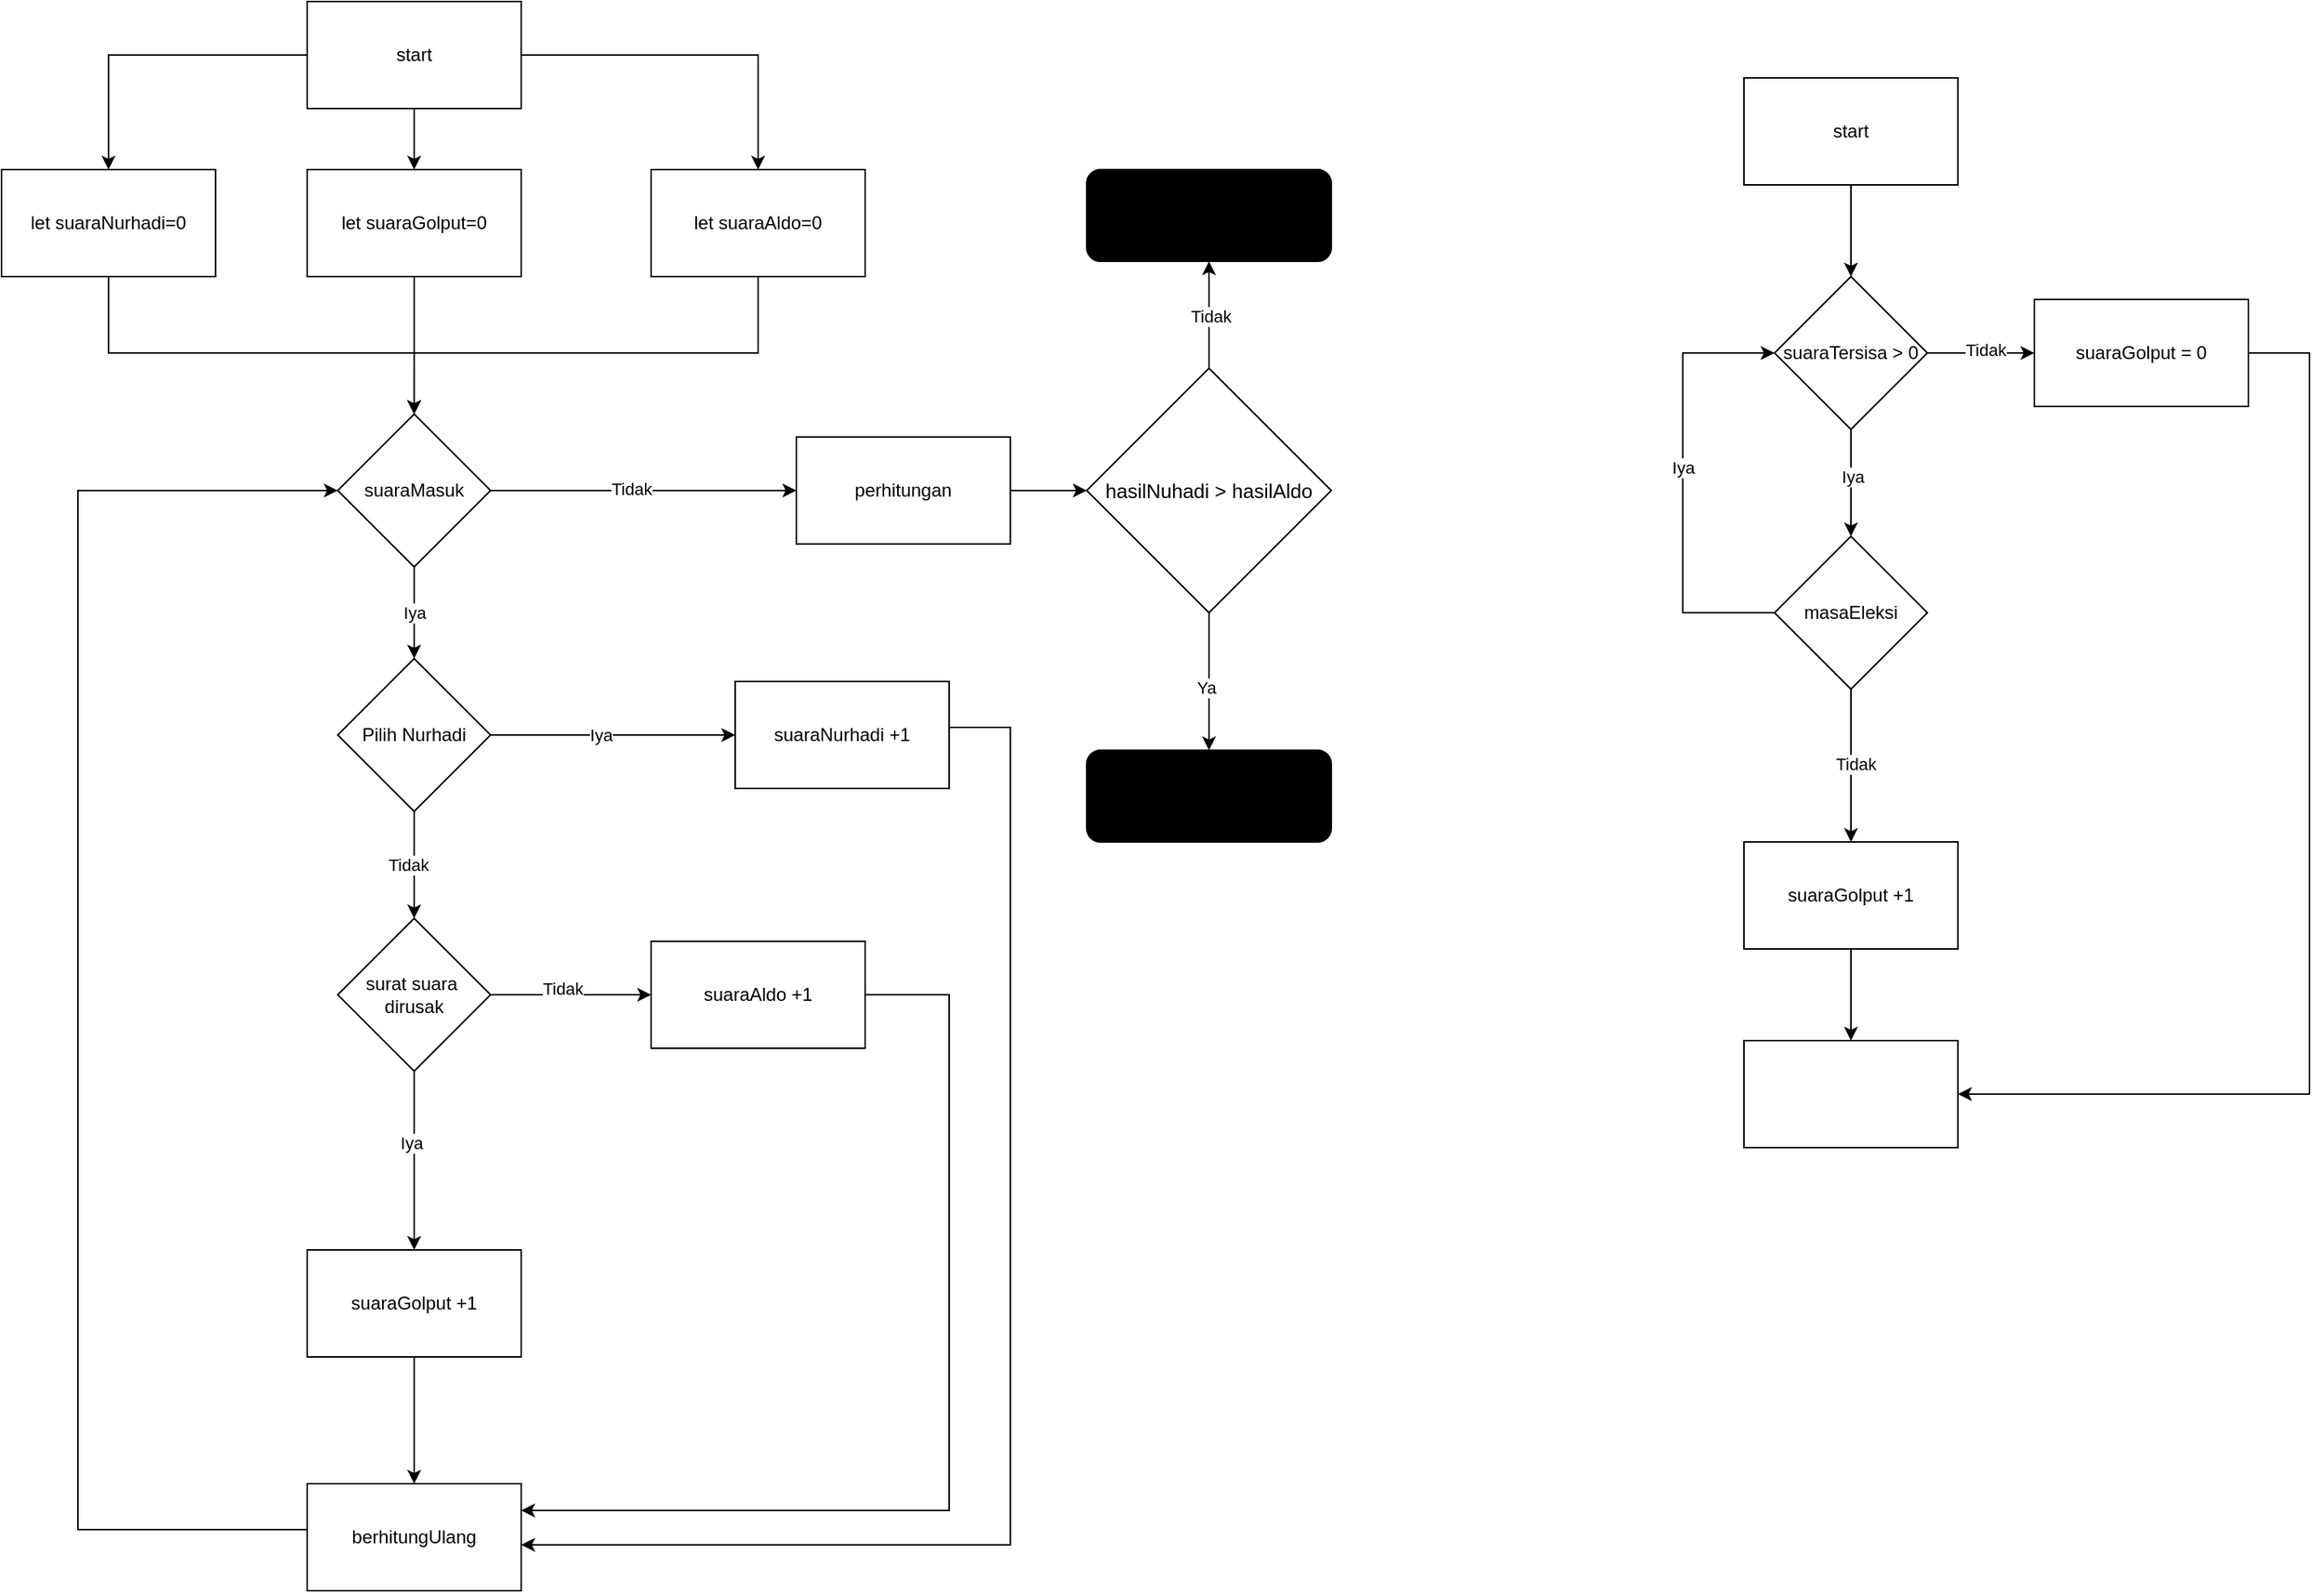 <mxfile version="26.2.8">
  <diagram name="Halaman-1" id="vyZLwoCj5-t8v7ZURkhA">
    <mxGraphModel dx="1354" dy="853" grid="1" gridSize="10" guides="1" tooltips="1" connect="1" arrows="1" fold="1" page="1" pageScale="1" pageWidth="1654" pageHeight="1169" math="0" shadow="0">
      <root>
        <mxCell id="0" />
        <mxCell id="1" parent="0" />
        <mxCell id="YbyOzePQaVwtb7WUy6Pw-40" style="edgeStyle=orthogonalEdgeStyle;rounded=0;orthogonalLoop=1;jettySize=auto;html=1;entryX=0.5;entryY=0;entryDx=0;entryDy=0;" edge="1" parent="1" source="YbyOzePQaVwtb7WUy6Pw-1" target="YbyOzePQaVwtb7WUy6Pw-37">
          <mxGeometry relative="1" as="geometry" />
        </mxCell>
        <mxCell id="YbyOzePQaVwtb7WUy6Pw-41" style="edgeStyle=orthogonalEdgeStyle;rounded=0;orthogonalLoop=1;jettySize=auto;html=1;entryX=0.5;entryY=0;entryDx=0;entryDy=0;" edge="1" parent="1" source="YbyOzePQaVwtb7WUy6Pw-1" target="YbyOzePQaVwtb7WUy6Pw-36">
          <mxGeometry relative="1" as="geometry" />
        </mxCell>
        <mxCell id="YbyOzePQaVwtb7WUy6Pw-85" style="edgeStyle=orthogonalEdgeStyle;rounded=0;orthogonalLoop=1;jettySize=auto;html=1;entryX=0.5;entryY=0;entryDx=0;entryDy=0;" edge="1" parent="1" source="YbyOzePQaVwtb7WUy6Pw-1" target="YbyOzePQaVwtb7WUy6Pw-81">
          <mxGeometry relative="1" as="geometry" />
        </mxCell>
        <mxCell id="YbyOzePQaVwtb7WUy6Pw-1" value="start" style="rounded=0;whiteSpace=wrap;html=1;fillColor=light-dark(#FFFFFF,#F6F6F6);fontColor=light-dark(#000000,#000000);" vertex="1" parent="1">
          <mxGeometry x="219.97" y="10" width="140" height="70" as="geometry" />
        </mxCell>
        <mxCell id="YbyOzePQaVwtb7WUy6Pw-31" style="edgeStyle=orthogonalEdgeStyle;rounded=0;orthogonalLoop=1;jettySize=auto;html=1;exitX=1;exitY=0.5;exitDx=0;exitDy=0;entryX=0;entryY=0.5;entryDx=0;entryDy=0;" edge="1" parent="1" source="YbyOzePQaVwtb7WUy6Pw-43" target="YbyOzePQaVwtb7WUy6Pw-104">
          <mxGeometry relative="1" as="geometry">
            <mxPoint x="349.97" y="355" as="sourcePoint" />
            <mxPoint x="500" y="330" as="targetPoint" />
            <Array as="points" />
          </mxGeometry>
        </mxCell>
        <mxCell id="YbyOzePQaVwtb7WUy6Pw-44" value="tidak" style="edgeLabel;html=1;align=center;verticalAlign=middle;resizable=0;points=[];" vertex="1" connectable="0" parent="YbyOzePQaVwtb7WUy6Pw-31">
          <mxGeometry x="-0.082" y="3" relative="1" as="geometry">
            <mxPoint as="offset" />
          </mxGeometry>
        </mxCell>
        <mxCell id="YbyOzePQaVwtb7WUy6Pw-45" value="Tidak" style="edgeLabel;html=1;align=center;verticalAlign=middle;resizable=0;points=[];" vertex="1" connectable="0" parent="YbyOzePQaVwtb7WUy6Pw-31">
          <mxGeometry x="-0.082" y="1" relative="1" as="geometry">
            <mxPoint as="offset" />
          </mxGeometry>
        </mxCell>
        <mxCell id="YbyOzePQaVwtb7WUy6Pw-33" style="edgeStyle=orthogonalEdgeStyle;rounded=0;orthogonalLoop=1;jettySize=auto;html=1;entryX=0.5;entryY=0;entryDx=0;entryDy=0;exitX=0.5;exitY=1;exitDx=0;exitDy=0;" edge="1" parent="1" source="YbyOzePQaVwtb7WUy6Pw-43" target="YbyOzePQaVwtb7WUy6Pw-4">
          <mxGeometry relative="1" as="geometry">
            <mxPoint x="280" y="390" as="sourcePoint" />
            <mxPoint x="289.97" y="430" as="targetPoint" />
          </mxGeometry>
        </mxCell>
        <mxCell id="YbyOzePQaVwtb7WUy6Pw-34" value="Iya" style="edgeLabel;html=1;align=center;verticalAlign=middle;resizable=0;points=[];" vertex="1" connectable="0" parent="YbyOzePQaVwtb7WUy6Pw-33">
          <mxGeometry x="0.008" relative="1" as="geometry">
            <mxPoint as="offset" />
          </mxGeometry>
        </mxCell>
        <mxCell id="YbyOzePQaVwtb7WUy6Pw-9" style="edgeStyle=orthogonalEdgeStyle;rounded=0;orthogonalLoop=1;jettySize=auto;html=1;entryX=0;entryY=0.5;entryDx=0;entryDy=0;" edge="1" parent="1" source="YbyOzePQaVwtb7WUy6Pw-4" target="YbyOzePQaVwtb7WUy6Pw-8">
          <mxGeometry relative="1" as="geometry" />
        </mxCell>
        <mxCell id="YbyOzePQaVwtb7WUy6Pw-12" value="Iya" style="edgeLabel;html=1;align=center;verticalAlign=middle;resizable=0;points=[];" vertex="1" connectable="0" parent="YbyOzePQaVwtb7WUy6Pw-9">
          <mxGeometry x="-0.1" relative="1" as="geometry">
            <mxPoint as="offset" />
          </mxGeometry>
        </mxCell>
        <mxCell id="YbyOzePQaVwtb7WUy6Pw-10" style="edgeStyle=orthogonalEdgeStyle;rounded=0;orthogonalLoop=1;jettySize=auto;html=1;entryX=0.5;entryY=0;entryDx=0;entryDy=0;" edge="1" parent="1" source="YbyOzePQaVwtb7WUy6Pw-4" target="YbyOzePQaVwtb7WUy6Pw-5">
          <mxGeometry relative="1" as="geometry" />
        </mxCell>
        <mxCell id="YbyOzePQaVwtb7WUy6Pw-11" value="Tidak" style="edgeLabel;html=1;align=center;verticalAlign=middle;resizable=0;points=[];" vertex="1" connectable="0" parent="YbyOzePQaVwtb7WUy6Pw-10">
          <mxGeometry y="-4" relative="1" as="geometry">
            <mxPoint as="offset" />
          </mxGeometry>
        </mxCell>
        <mxCell id="YbyOzePQaVwtb7WUy6Pw-4" value="Pilih Nurhadi" style="rhombus;whiteSpace=wrap;html=1;fillColor=light-dark(#FFFFFF,#FFFFFF);fontColor=light-dark(#000000,#0F0F0F);" vertex="1" parent="1">
          <mxGeometry x="239.97" y="440" width="100" height="100" as="geometry" />
        </mxCell>
        <mxCell id="YbyOzePQaVwtb7WUy6Pw-14" style="edgeStyle=orthogonalEdgeStyle;rounded=0;orthogonalLoop=1;jettySize=auto;html=1;entryX=0.5;entryY=0;entryDx=0;entryDy=0;" edge="1" parent="1" source="YbyOzePQaVwtb7WUy6Pw-5" target="YbyOzePQaVwtb7WUy6Pw-13">
          <mxGeometry relative="1" as="geometry" />
        </mxCell>
        <mxCell id="YbyOzePQaVwtb7WUy6Pw-46" value="Iya" style="edgeLabel;html=1;align=center;verticalAlign=middle;resizable=0;points=[];" vertex="1" connectable="0" parent="YbyOzePQaVwtb7WUy6Pw-14">
          <mxGeometry x="-0.207" y="-2" relative="1" as="geometry">
            <mxPoint as="offset" />
          </mxGeometry>
        </mxCell>
        <mxCell id="YbyOzePQaVwtb7WUy6Pw-87" style="edgeStyle=orthogonalEdgeStyle;rounded=0;orthogonalLoop=1;jettySize=auto;html=1;entryX=0;entryY=0.5;entryDx=0;entryDy=0;" edge="1" parent="1" source="YbyOzePQaVwtb7WUy6Pw-5" target="YbyOzePQaVwtb7WUy6Pw-86">
          <mxGeometry relative="1" as="geometry" />
        </mxCell>
        <mxCell id="YbyOzePQaVwtb7WUy6Pw-91" value="Tidak" style="edgeLabel;html=1;align=center;verticalAlign=middle;resizable=0;points=[];" vertex="1" connectable="0" parent="YbyOzePQaVwtb7WUy6Pw-87">
          <mxGeometry x="-0.119" y="4" relative="1" as="geometry">
            <mxPoint as="offset" />
          </mxGeometry>
        </mxCell>
        <mxCell id="YbyOzePQaVwtb7WUy6Pw-5" value="surat suara&amp;nbsp; dirusak" style="rhombus;whiteSpace=wrap;html=1;fillColor=light-dark(#FFFFFF,#FFFFFF);fontColor=light-dark(#000000,#0F0F0F);" vertex="1" parent="1">
          <mxGeometry x="239.97" y="610" width="100" height="100" as="geometry" />
        </mxCell>
        <mxCell id="YbyOzePQaVwtb7WUy6Pw-8" value="suaraNurhadi +1" style="rounded=0;whiteSpace=wrap;html=1;fillColor=light-dark(#FFFFFF,#FFFFFF);fontColor=light-dark(#000000,#000000);" vertex="1" parent="1">
          <mxGeometry x="500" y="455" width="140" height="70" as="geometry" />
        </mxCell>
        <mxCell id="YbyOzePQaVwtb7WUy6Pw-16" style="edgeStyle=orthogonalEdgeStyle;rounded=0;orthogonalLoop=1;jettySize=auto;html=1;entryX=0.5;entryY=0;entryDx=0;entryDy=0;" edge="1" parent="1" source="YbyOzePQaVwtb7WUy6Pw-13" target="YbyOzePQaVwtb7WUy6Pw-15">
          <mxGeometry relative="1" as="geometry" />
        </mxCell>
        <mxCell id="YbyOzePQaVwtb7WUy6Pw-13" value="suaraGolput +1" style="rounded=0;whiteSpace=wrap;html=1;fillColor=light-dark(#FFFFFF,#FFFFFF);fontColor=light-dark(#000000,#000000);" vertex="1" parent="1">
          <mxGeometry x="219.97" y="827" width="140" height="70" as="geometry" />
        </mxCell>
        <mxCell id="YbyOzePQaVwtb7WUy6Pw-18" style="edgeStyle=orthogonalEdgeStyle;rounded=0;orthogonalLoop=1;jettySize=auto;html=1;entryX=0;entryY=0.5;entryDx=0;entryDy=0;exitX=0;exitY=0.5;exitDx=0;exitDy=0;" edge="1" parent="1" source="YbyOzePQaVwtb7WUy6Pw-15" target="YbyOzePQaVwtb7WUy6Pw-43">
          <mxGeometry relative="1" as="geometry">
            <mxPoint x="269.94" y="1010" as="sourcePoint" />
            <mxPoint x="229.94" y="330" as="targetPoint" />
            <Array as="points">
              <mxPoint x="220" y="1010" />
              <mxPoint x="70" y="1010" />
              <mxPoint x="70" y="330" />
            </Array>
          </mxGeometry>
        </mxCell>
        <mxCell id="YbyOzePQaVwtb7WUy6Pw-15" value="berhitungUlang" style="rounded=0;whiteSpace=wrap;html=1;fillColor=light-dark(#FFFFFF,#FFFFFF);fontColor=light-dark(#000000,#000000);" vertex="1" parent="1">
          <mxGeometry x="219.97" y="980" width="140" height="70" as="geometry" />
        </mxCell>
        <mxCell id="YbyOzePQaVwtb7WUy6Pw-17" style="edgeStyle=orthogonalEdgeStyle;rounded=0;orthogonalLoop=1;jettySize=auto;html=1;" edge="1" parent="1" source="YbyOzePQaVwtb7WUy6Pw-8">
          <mxGeometry relative="1" as="geometry">
            <mxPoint x="360" y="1020" as="targetPoint" />
            <Array as="points">
              <mxPoint x="680" y="485" />
              <mxPoint x="680" y="1020" />
            </Array>
          </mxGeometry>
        </mxCell>
        <mxCell id="YbyOzePQaVwtb7WUy6Pw-83" style="edgeStyle=orthogonalEdgeStyle;rounded=0;orthogonalLoop=1;jettySize=auto;html=1;entryX=0.5;entryY=0;entryDx=0;entryDy=0;" edge="1" parent="1" source="YbyOzePQaVwtb7WUy6Pw-36" target="YbyOzePQaVwtb7WUy6Pw-43">
          <mxGeometry relative="1" as="geometry">
            <Array as="points">
              <mxPoint x="90" y="240" />
              <mxPoint x="290" y="240" />
            </Array>
          </mxGeometry>
        </mxCell>
        <mxCell id="YbyOzePQaVwtb7WUy6Pw-36" value="let suaraNurhadi=0" style="rounded=0;whiteSpace=wrap;html=1;fillColor=light-dark(#FFFFFF,#FFFFFF);fontColor=light-dark(#000000,#000000);" vertex="1" parent="1">
          <mxGeometry x="20" y="120" width="140" height="70" as="geometry" />
        </mxCell>
        <mxCell id="YbyOzePQaVwtb7WUy6Pw-82" style="edgeStyle=orthogonalEdgeStyle;rounded=0;orthogonalLoop=1;jettySize=auto;html=1;entryX=0.5;entryY=0;entryDx=0;entryDy=0;" edge="1" parent="1" source="YbyOzePQaVwtb7WUy6Pw-37" target="YbyOzePQaVwtb7WUy6Pw-43">
          <mxGeometry relative="1" as="geometry">
            <Array as="points">
              <mxPoint x="515" y="240" />
              <mxPoint x="290" y="240" />
            </Array>
          </mxGeometry>
        </mxCell>
        <mxCell id="YbyOzePQaVwtb7WUy6Pw-37" value="let suaraAldo=0" style="rounded=0;whiteSpace=wrap;html=1;fillColor=light-dark(#FFFFFF,#FFFFFF);fontColor=light-dark(#000000,#000000);" vertex="1" parent="1">
          <mxGeometry x="445" y="120" width="140" height="70" as="geometry" />
        </mxCell>
        <mxCell id="YbyOzePQaVwtb7WUy6Pw-43" value="suaraMasuk" style="rhombus;whiteSpace=wrap;html=1;fillColor=light-dark(#FFFFFF,#FFFFFF);fontColor=light-dark(#000000,#0F0F0F);" vertex="1" parent="1">
          <mxGeometry x="239.97" y="280" width="100" height="100" as="geometry" />
        </mxCell>
        <mxCell id="YbyOzePQaVwtb7WUy6Pw-59" style="edgeStyle=orthogonalEdgeStyle;rounded=0;orthogonalLoop=1;jettySize=auto;html=1;entryX=0.5;entryY=0;entryDx=0;entryDy=0;" edge="1" parent="1" source="YbyOzePQaVwtb7WUy6Pw-52" target="YbyOzePQaVwtb7WUy6Pw-53">
          <mxGeometry relative="1" as="geometry" />
        </mxCell>
        <mxCell id="YbyOzePQaVwtb7WUy6Pw-52" value="start" style="rounded=0;whiteSpace=wrap;html=1;fillColor=light-dark(#FFFFFF,#F6F6F6);fontColor=light-dark(#000000,#000000);" vertex="1" parent="1">
          <mxGeometry x="1160" y="60" width="140" height="70" as="geometry" />
        </mxCell>
        <mxCell id="YbyOzePQaVwtb7WUy6Pw-58" style="edgeStyle=orthogonalEdgeStyle;rounded=0;orthogonalLoop=1;jettySize=auto;html=1;entryX=0.5;entryY=0;entryDx=0;entryDy=0;" edge="1" parent="1" source="YbyOzePQaVwtb7WUy6Pw-53" target="YbyOzePQaVwtb7WUy6Pw-54">
          <mxGeometry relative="1" as="geometry" />
        </mxCell>
        <mxCell id="YbyOzePQaVwtb7WUy6Pw-62" value="Iya" style="edgeLabel;html=1;align=center;verticalAlign=middle;resizable=0;points=[];" vertex="1" connectable="0" parent="YbyOzePQaVwtb7WUy6Pw-58">
          <mxGeometry x="-0.133" y="1" relative="1" as="geometry">
            <mxPoint as="offset" />
          </mxGeometry>
        </mxCell>
        <mxCell id="YbyOzePQaVwtb7WUy6Pw-75" style="edgeStyle=orthogonalEdgeStyle;rounded=0;orthogonalLoop=1;jettySize=auto;html=1;entryX=0;entryY=0.5;entryDx=0;entryDy=0;" edge="1" parent="1" source="YbyOzePQaVwtb7WUy6Pw-53" target="YbyOzePQaVwtb7WUy6Pw-74">
          <mxGeometry relative="1" as="geometry" />
        </mxCell>
        <mxCell id="YbyOzePQaVwtb7WUy6Pw-79" value="Tidak" style="edgeLabel;html=1;align=center;verticalAlign=middle;resizable=0;points=[];" vertex="1" connectable="0" parent="YbyOzePQaVwtb7WUy6Pw-75">
          <mxGeometry x="0.069" y="2" relative="1" as="geometry">
            <mxPoint as="offset" />
          </mxGeometry>
        </mxCell>
        <mxCell id="YbyOzePQaVwtb7WUy6Pw-53" value="suaraTersisa &amp;gt; 0" style="rhombus;whiteSpace=wrap;html=1;fillColor=light-dark(#FFFFFF,#FFFFFF);fontColor=light-dark(#000000,#0F0F0F);" vertex="1" parent="1">
          <mxGeometry x="1180" y="190" width="100" height="100" as="geometry" />
        </mxCell>
        <mxCell id="YbyOzePQaVwtb7WUy6Pw-61" style="edgeStyle=orthogonalEdgeStyle;rounded=0;orthogonalLoop=1;jettySize=auto;html=1;entryX=0;entryY=0.5;entryDx=0;entryDy=0;" edge="1" parent="1" source="YbyOzePQaVwtb7WUy6Pw-54" target="YbyOzePQaVwtb7WUy6Pw-53">
          <mxGeometry relative="1" as="geometry">
            <Array as="points">
              <mxPoint x="1120" y="410" />
              <mxPoint x="1120" y="240" />
            </Array>
          </mxGeometry>
        </mxCell>
        <mxCell id="YbyOzePQaVwtb7WUy6Pw-70" value="Iya" style="edgeLabel;html=1;align=center;verticalAlign=middle;resizable=0;points=[];" vertex="1" connectable="0" parent="YbyOzePQaVwtb7WUy6Pw-61">
          <mxGeometry x="0.069" relative="1" as="geometry">
            <mxPoint as="offset" />
          </mxGeometry>
        </mxCell>
        <mxCell id="YbyOzePQaVwtb7WUy6Pw-71" style="edgeStyle=orthogonalEdgeStyle;rounded=0;orthogonalLoop=1;jettySize=auto;html=1;entryX=0.5;entryY=0;entryDx=0;entryDy=0;" edge="1" parent="1" source="YbyOzePQaVwtb7WUy6Pw-54" target="YbyOzePQaVwtb7WUy6Pw-55">
          <mxGeometry relative="1" as="geometry" />
        </mxCell>
        <mxCell id="YbyOzePQaVwtb7WUy6Pw-72" value="Tidak" style="edgeLabel;html=1;align=center;verticalAlign=middle;resizable=0;points=[];" vertex="1" connectable="0" parent="YbyOzePQaVwtb7WUy6Pw-71">
          <mxGeometry x="-0.028" y="3" relative="1" as="geometry">
            <mxPoint as="offset" />
          </mxGeometry>
        </mxCell>
        <mxCell id="YbyOzePQaVwtb7WUy6Pw-54" value="masaEleksi" style="rhombus;whiteSpace=wrap;html=1;fillColor=light-dark(#FFFFFF,#FFFFFF);fontColor=light-dark(#000000,#0F0F0F);" vertex="1" parent="1">
          <mxGeometry x="1180" y="360" width="100" height="100" as="geometry" />
        </mxCell>
        <mxCell id="YbyOzePQaVwtb7WUy6Pw-78" style="edgeStyle=orthogonalEdgeStyle;rounded=0;orthogonalLoop=1;jettySize=auto;html=1;" edge="1" parent="1" source="YbyOzePQaVwtb7WUy6Pw-55" target="YbyOzePQaVwtb7WUy6Pw-77">
          <mxGeometry relative="1" as="geometry" />
        </mxCell>
        <mxCell id="YbyOzePQaVwtb7WUy6Pw-55" value="suaraGolput +1" style="rounded=0;whiteSpace=wrap;html=1;fillColor=light-dark(#FFFFFF,#F6F6F6);fontColor=light-dark(#000000,#000000);" vertex="1" parent="1">
          <mxGeometry x="1160" y="560" width="140" height="70" as="geometry" />
        </mxCell>
        <mxCell id="YbyOzePQaVwtb7WUy6Pw-89" style="edgeStyle=orthogonalEdgeStyle;rounded=0;orthogonalLoop=1;jettySize=auto;html=1;entryX=1;entryY=0.5;entryDx=0;entryDy=0;" edge="1" parent="1" source="YbyOzePQaVwtb7WUy6Pw-74" target="YbyOzePQaVwtb7WUy6Pw-77">
          <mxGeometry relative="1" as="geometry">
            <Array as="points">
              <mxPoint x="1530" y="240" />
              <mxPoint x="1530" y="725" />
            </Array>
          </mxGeometry>
        </mxCell>
        <mxCell id="YbyOzePQaVwtb7WUy6Pw-74" value="suaraGolput = 0" style="rounded=0;whiteSpace=wrap;html=1;fillColor=light-dark(#FFFFFF,#F6F6F6);fontColor=light-dark(#000000,#000000);" vertex="1" parent="1">
          <mxGeometry x="1350" y="205" width="140" height="70" as="geometry" />
        </mxCell>
        <mxCell id="YbyOzePQaVwtb7WUy6Pw-77" value="&amp;nbsp;" style="rounded=0;whiteSpace=wrap;html=1;fillColor=light-dark(#FFFFFF,#F6F6F6);fontColor=light-dark(#000000,#000000);" vertex="1" parent="1">
          <mxGeometry x="1160" y="690" width="140" height="70" as="geometry" />
        </mxCell>
        <mxCell id="YbyOzePQaVwtb7WUy6Pw-84" style="edgeStyle=orthogonalEdgeStyle;rounded=0;orthogonalLoop=1;jettySize=auto;html=1;entryX=0.5;entryY=0;entryDx=0;entryDy=0;" edge="1" parent="1" source="YbyOzePQaVwtb7WUy6Pw-81" target="YbyOzePQaVwtb7WUy6Pw-43">
          <mxGeometry relative="1" as="geometry" />
        </mxCell>
        <mxCell id="YbyOzePQaVwtb7WUy6Pw-81" value="let suaraGolput=0" style="rounded=0;whiteSpace=wrap;html=1;fillColor=light-dark(#FFFFFF,#FFFFFF);fontColor=light-dark(#000000,#000000);" vertex="1" parent="1">
          <mxGeometry x="219.97" y="120" width="140" height="70" as="geometry" />
        </mxCell>
        <mxCell id="YbyOzePQaVwtb7WUy6Pw-92" style="edgeStyle=orthogonalEdgeStyle;rounded=0;orthogonalLoop=1;jettySize=auto;html=1;entryX=1;entryY=0.25;entryDx=0;entryDy=0;" edge="1" parent="1" source="YbyOzePQaVwtb7WUy6Pw-86" target="YbyOzePQaVwtb7WUy6Pw-15">
          <mxGeometry relative="1" as="geometry">
            <Array as="points">
              <mxPoint x="640" y="660" />
              <mxPoint x="640" y="997" />
            </Array>
          </mxGeometry>
        </mxCell>
        <mxCell id="YbyOzePQaVwtb7WUy6Pw-86" value="suaraAldo +1" style="rounded=0;whiteSpace=wrap;html=1;fillColor=light-dark(#FFFFFF,#FFFFFF);fontColor=light-dark(#000000,#000000);" vertex="1" parent="1">
          <mxGeometry x="445" y="625" width="140" height="70" as="geometry" />
        </mxCell>
        <mxCell id="YbyOzePQaVwtb7WUy6Pw-98" style="edgeStyle=orthogonalEdgeStyle;rounded=0;orthogonalLoop=1;jettySize=auto;html=1;entryX=0.5;entryY=0;entryDx=0;entryDy=0;" edge="1" parent="1" source="YbyOzePQaVwtb7WUy6Pw-94" target="YbyOzePQaVwtb7WUy6Pw-96">
          <mxGeometry relative="1" as="geometry" />
        </mxCell>
        <mxCell id="YbyOzePQaVwtb7WUy6Pw-99" value="Ya" style="edgeLabel;html=1;align=center;verticalAlign=middle;resizable=0;points=[];" vertex="1" connectable="0" parent="YbyOzePQaVwtb7WUy6Pw-98">
          <mxGeometry x="0.078" y="-2" relative="1" as="geometry">
            <mxPoint as="offset" />
          </mxGeometry>
        </mxCell>
        <mxCell id="YbyOzePQaVwtb7WUy6Pw-101" style="edgeStyle=orthogonalEdgeStyle;rounded=0;orthogonalLoop=1;jettySize=auto;html=1;entryX=0.5;entryY=1;entryDx=0;entryDy=0;" edge="1" parent="1" source="YbyOzePQaVwtb7WUy6Pw-94" target="YbyOzePQaVwtb7WUy6Pw-100">
          <mxGeometry relative="1" as="geometry" />
        </mxCell>
        <mxCell id="YbyOzePQaVwtb7WUy6Pw-102" value="Tidak" style="edgeLabel;html=1;align=center;verticalAlign=middle;resizable=0;points=[];" vertex="1" connectable="0" parent="YbyOzePQaVwtb7WUy6Pw-101">
          <mxGeometry x="-0.014" relative="1" as="geometry">
            <mxPoint x="1" as="offset" />
          </mxGeometry>
        </mxCell>
        <mxCell id="YbyOzePQaVwtb7WUy6Pw-94" value="hasilNuhadi &amp;gt; hasilAldo" style="rhombus;whiteSpace=wrap;html=1;fillColor=light-dark(#FFFFFF,#FFFFFF);fontColor=light-dark(#000000,#0F0F0F);fontSize=13;" vertex="1" parent="1">
          <mxGeometry x="730" y="250" width="160" height="160" as="geometry" />
        </mxCell>
        <mxCell id="YbyOzePQaVwtb7WUy6Pw-96" value="hasilEleksi = Nuhadi menang" style="rounded=1;whiteSpace=wrap;html=1;fillColor=light-dark(#000000,#FFFFFF);fontColor=light-dark(#000000,#000000);" vertex="1" parent="1">
          <mxGeometry x="730" y="500" width="160" height="60" as="geometry" />
        </mxCell>
        <mxCell id="YbyOzePQaVwtb7WUy6Pw-100" value="hasilEleksi = Aldo menang" style="rounded=1;whiteSpace=wrap;html=1;fillColor=light-dark(#000000,#FFFFFF);fontColor=light-dark(#000000,#000000);" vertex="1" parent="1">
          <mxGeometry x="730" y="120" width="160" height="60" as="geometry" />
        </mxCell>
        <mxCell id="YbyOzePQaVwtb7WUy6Pw-105" style="edgeStyle=orthogonalEdgeStyle;rounded=0;orthogonalLoop=1;jettySize=auto;html=1;" edge="1" parent="1" source="YbyOzePQaVwtb7WUy6Pw-104" target="YbyOzePQaVwtb7WUy6Pw-94">
          <mxGeometry relative="1" as="geometry" />
        </mxCell>
        <mxCell id="YbyOzePQaVwtb7WUy6Pw-104" value="perhitungan" style="rounded=0;whiteSpace=wrap;html=1;fillColor=light-dark(#FFFFFF,#FFFFFF);fontColor=light-dark(#000000,#000000);" vertex="1" parent="1">
          <mxGeometry x="540" y="295" width="140" height="70" as="geometry" />
        </mxCell>
      </root>
    </mxGraphModel>
  </diagram>
</mxfile>
